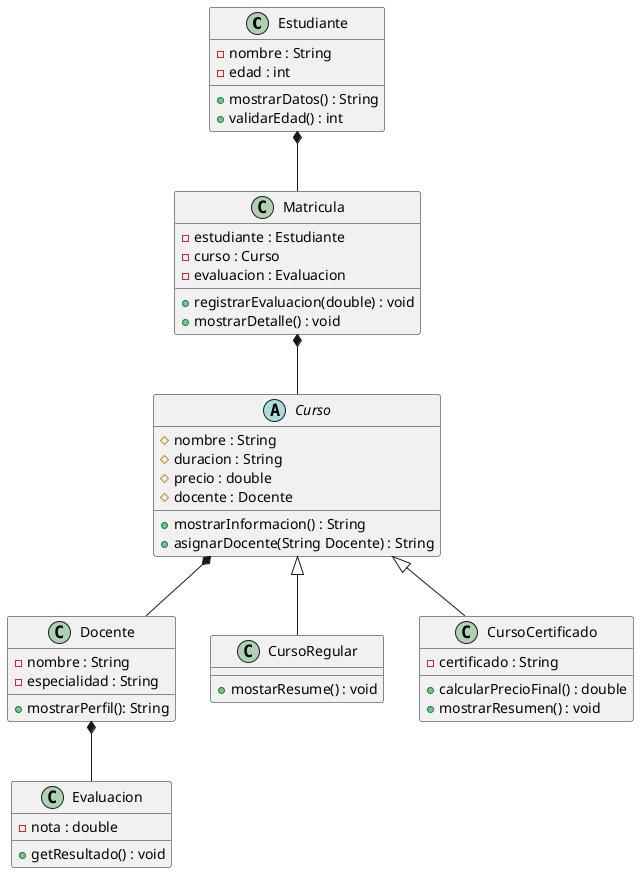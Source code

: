 @startuml
class Estudiante {
    - nombre : String
    - edad : int
    + mostrarDatos() : String
    + validarEdad() : int
}

class Docente {
    - nombre : String
    - especialidad : String
    + mostrarPerfil(): String
}

abstract class Curso {
    # nombre : String
    # duracion : String
    # precio : double
    # docente : Docente
    + mostrarInformacion() : String
    + asignarDocente(String Docente) : String
}

class CursoRegular {

    + mostarResume() : void
}
class CursoCertificado {
    + calcularPrecioFinal() : double
    + mostrarResumen() : void
    - certificado : String
}
class Matricula {
    - estudiante : Estudiante
    - curso : Curso
    - evaluacion : Evaluacion
    + registrarEvaluacion(double) : void
    + mostrarDetalle() : void
}
class Evaluacion {
    - nota : double
    + getResultado() : void
}


Curso <|-- CursoRegular
Curso <|-- CursoCertificado
Curso *-- Docente
Docente *--  Evaluacion
Estudiante *-- Matricula
Matricula *-- Curso
@enduml